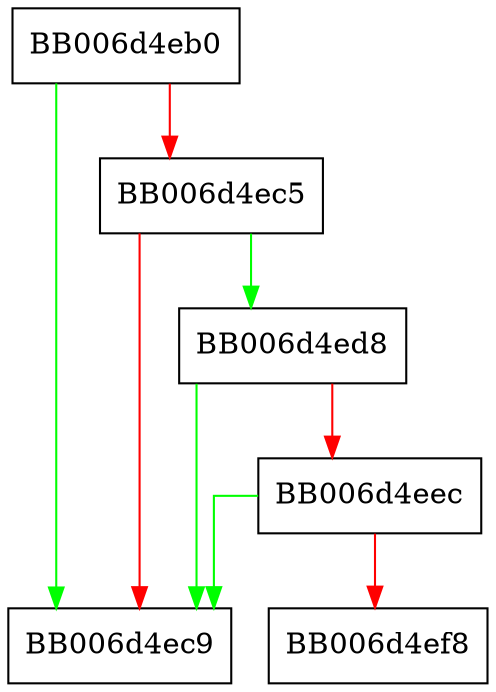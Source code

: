 digraph sm2_load {
  node [shape="box"];
  graph [splines=ortho];
  BB006d4eb0 -> BB006d4ec9 [color="green"];
  BB006d4eb0 -> BB006d4ec5 [color="red"];
  BB006d4ec5 -> BB006d4ed8 [color="green"];
  BB006d4ec5 -> BB006d4ec9 [color="red"];
  BB006d4ed8 -> BB006d4ec9 [color="green"];
  BB006d4ed8 -> BB006d4eec [color="red"];
  BB006d4eec -> BB006d4ec9 [color="green"];
  BB006d4eec -> BB006d4ef8 [color="red"];
}
